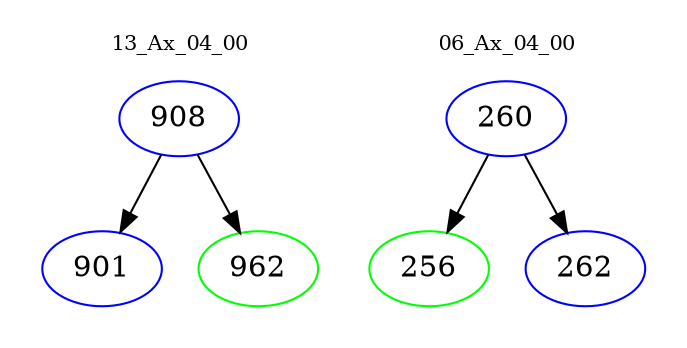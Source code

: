 digraph{
subgraph cluster_0 {
color = white
label = "13_Ax_04_00";
fontsize=10;
T0_908 [label="908", color="blue"]
T0_908 -> T0_901 [color="black"]
T0_901 [label="901", color="blue"]
T0_908 -> T0_962 [color="black"]
T0_962 [label="962", color="green"]
}
subgraph cluster_1 {
color = white
label = "06_Ax_04_00";
fontsize=10;
T1_260 [label="260", color="blue"]
T1_260 -> T1_256 [color="black"]
T1_256 [label="256", color="green"]
T1_260 -> T1_262 [color="black"]
T1_262 [label="262", color="blue"]
}
}
